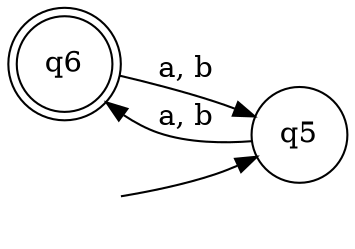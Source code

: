 digraph finite_state_machine {
	rankdir=LR;
	node [shape = doublecircle];   q6;
	node [shape = circle];
	"" [shape = none];"" [shape = none];
	"" -> q5;
	q5 -> q6 [label = "a, b"];
	q6 -> q5 [label = "a, b"];
}
